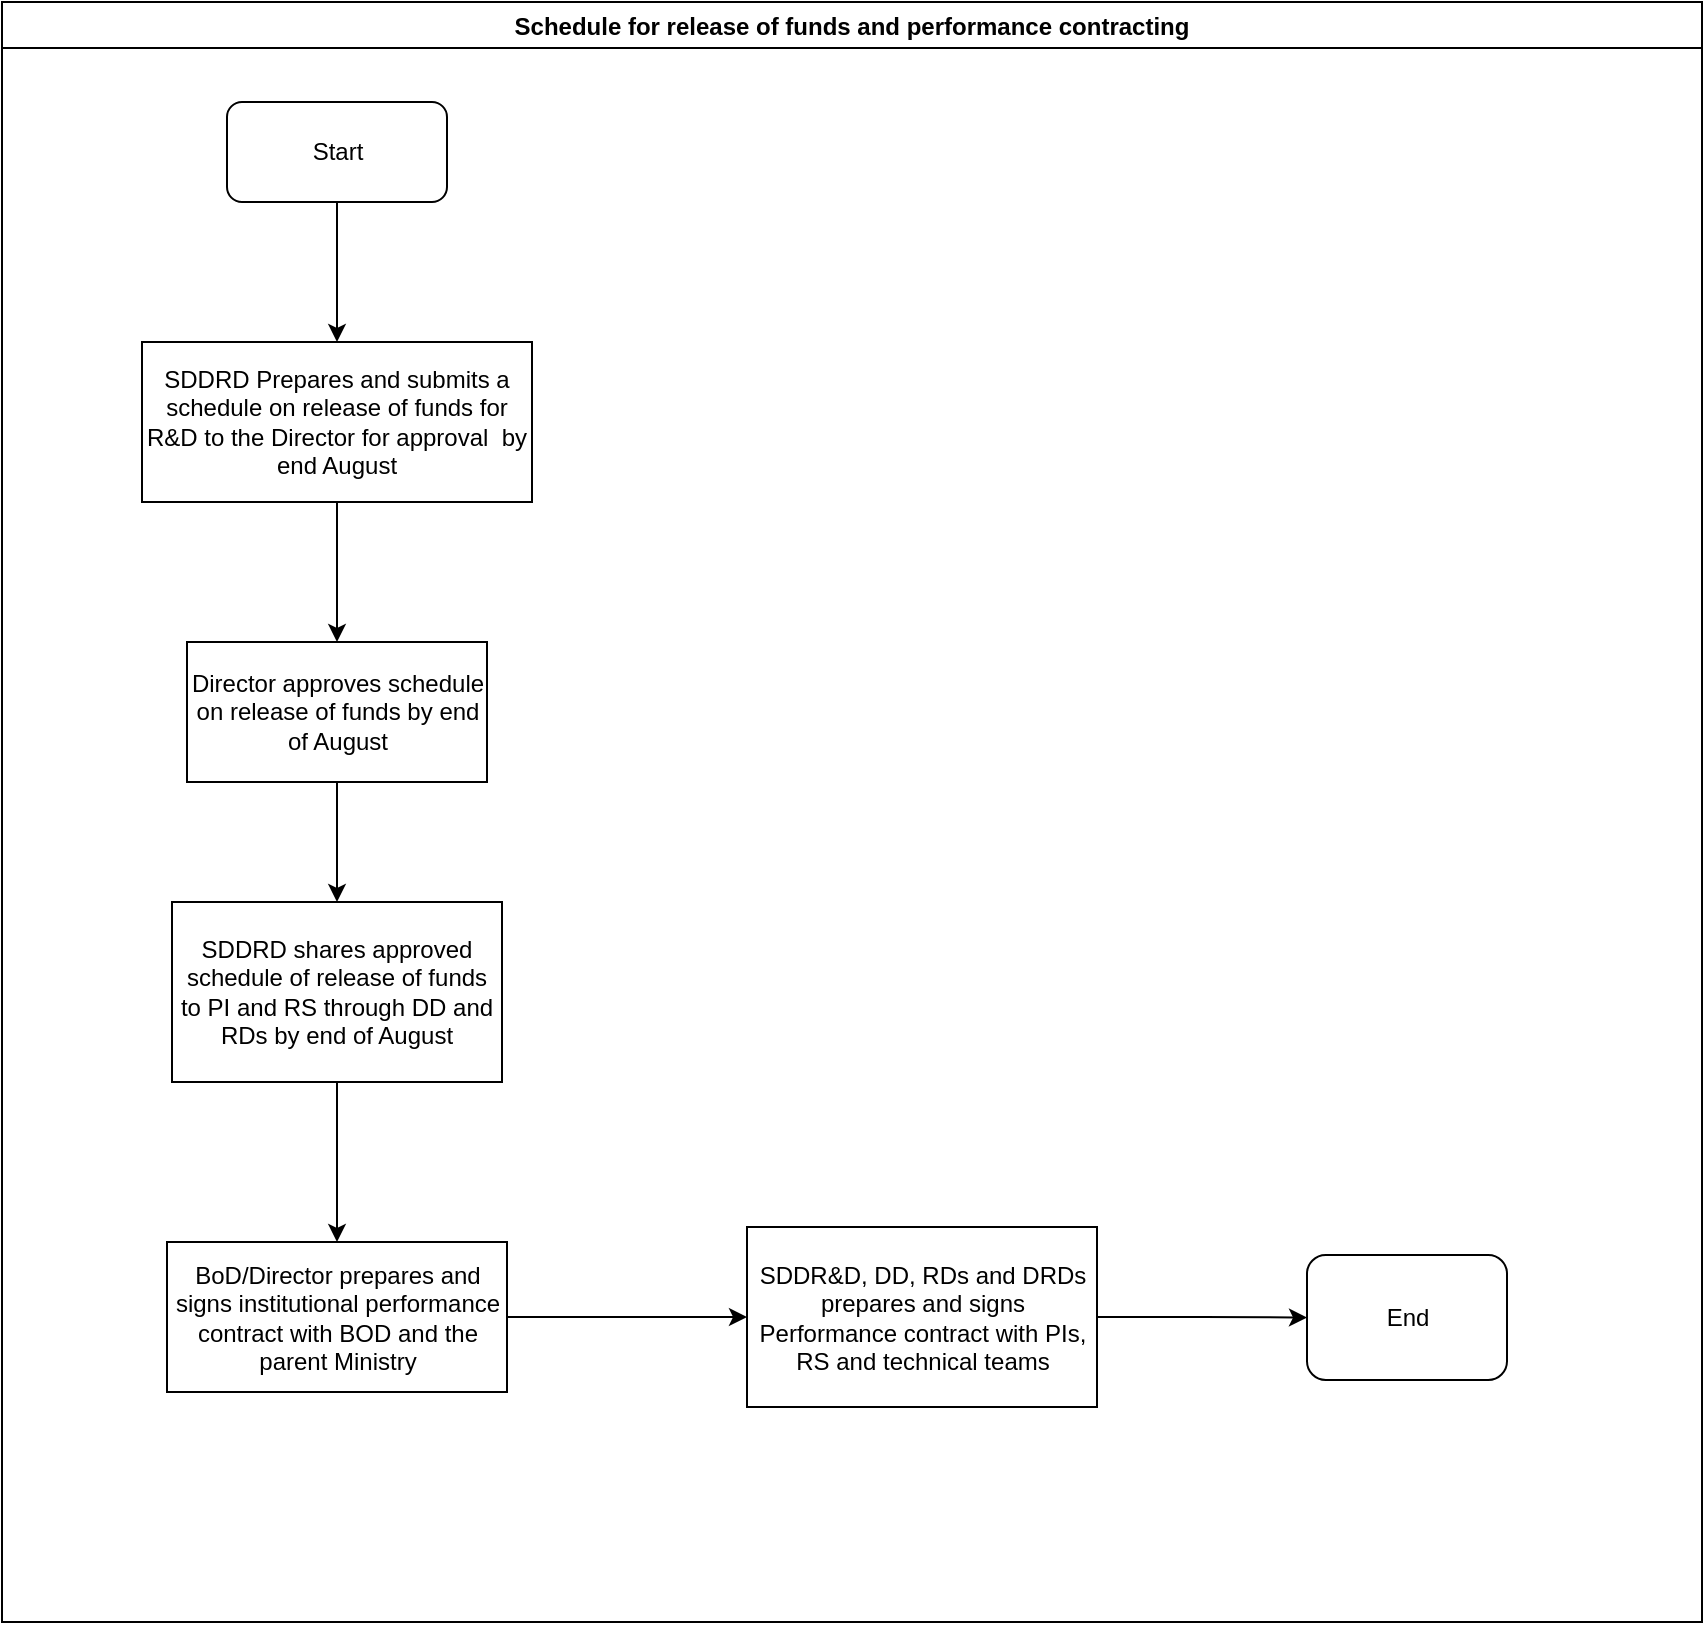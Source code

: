 <mxfile version="14.2.7" type="github">
  <diagram id="ledTK3Jc3U8G42aMWWrB" name="Page-1">
    <mxGraphModel dx="1038" dy="547" grid="1" gridSize="10" guides="1" tooltips="1" connect="1" arrows="1" fold="1" page="1" pageScale="1" pageWidth="1169" pageHeight="827" math="0" shadow="0">
      <root>
        <mxCell id="0" />
        <mxCell id="1" parent="0" />
        <mxCell id="XpzHF-PTDB18xO61Rv8e-2" value="Schedule for release of funds and performance contracting" style="swimlane;" vertex="1" parent="1">
          <mxGeometry x="10" y="10" width="850" height="810" as="geometry" />
        </mxCell>
        <mxCell id="XpzHF-PTDB18xO61Rv8e-3" value="Start" style="rounded=1;whiteSpace=wrap;html=1;" vertex="1" parent="XpzHF-PTDB18xO61Rv8e-2">
          <mxGeometry x="112.5" y="50" width="110" height="50" as="geometry" />
        </mxCell>
        <mxCell id="XpzHF-PTDB18xO61Rv8e-6" value="SDDRD Prepares and submits a schedule on release of funds for R&amp;amp;D to the Director for approval&amp;nbsp; by end August" style="rounded=0;whiteSpace=wrap;html=1;" vertex="1" parent="XpzHF-PTDB18xO61Rv8e-2">
          <mxGeometry x="70" y="170" width="195" height="80" as="geometry" />
        </mxCell>
        <mxCell id="XpzHF-PTDB18xO61Rv8e-5" value="" style="edgeStyle=orthogonalEdgeStyle;rounded=0;orthogonalLoop=1;jettySize=auto;html=1;" edge="1" parent="XpzHF-PTDB18xO61Rv8e-2" source="XpzHF-PTDB18xO61Rv8e-3" target="XpzHF-PTDB18xO61Rv8e-6">
          <mxGeometry relative="1" as="geometry">
            <mxPoint x="167.5" y="175" as="targetPoint" />
          </mxGeometry>
        </mxCell>
        <mxCell id="XpzHF-PTDB18xO61Rv8e-7" value="Director approves schedule on release of funds by end of August" style="whiteSpace=wrap;html=1;rounded=0;" vertex="1" parent="XpzHF-PTDB18xO61Rv8e-2">
          <mxGeometry x="92.5" y="320" width="150" height="70" as="geometry" />
        </mxCell>
        <mxCell id="XpzHF-PTDB18xO61Rv8e-8" value="" style="edgeStyle=orthogonalEdgeStyle;rounded=0;orthogonalLoop=1;jettySize=auto;html=1;" edge="1" parent="XpzHF-PTDB18xO61Rv8e-2" source="XpzHF-PTDB18xO61Rv8e-6" target="XpzHF-PTDB18xO61Rv8e-7">
          <mxGeometry relative="1" as="geometry" />
        </mxCell>
        <mxCell id="XpzHF-PTDB18xO61Rv8e-9" value="SDDRD shares approved schedule of release of funds to PI and RS through DD and RDs by end of August" style="whiteSpace=wrap;html=1;rounded=0;" vertex="1" parent="XpzHF-PTDB18xO61Rv8e-2">
          <mxGeometry x="85" y="450" width="165" height="90" as="geometry" />
        </mxCell>
        <mxCell id="XpzHF-PTDB18xO61Rv8e-10" value="" style="edgeStyle=orthogonalEdgeStyle;rounded=0;orthogonalLoop=1;jettySize=auto;html=1;" edge="1" parent="XpzHF-PTDB18xO61Rv8e-2" source="XpzHF-PTDB18xO61Rv8e-7" target="XpzHF-PTDB18xO61Rv8e-9">
          <mxGeometry relative="1" as="geometry" />
        </mxCell>
        <mxCell id="XpzHF-PTDB18xO61Rv8e-13" value="SDDR&amp;amp;D, DD, RDs and DRDs prepares and signs Performance contract with PIs, RS and technical teams " style="whiteSpace=wrap;html=1;rounded=0;" vertex="1" parent="XpzHF-PTDB18xO61Rv8e-2">
          <mxGeometry x="372.5" y="612.5" width="175" height="90" as="geometry" />
        </mxCell>
        <mxCell id="XpzHF-PTDB18xO61Rv8e-17" value="End" style="rounded=1;whiteSpace=wrap;html=1;" vertex="1" parent="XpzHF-PTDB18xO61Rv8e-2">
          <mxGeometry x="652.5" y="626.5" width="100" height="62.5" as="geometry" />
        </mxCell>
        <mxCell id="XpzHF-PTDB18xO61Rv8e-16" value="" style="edgeStyle=orthogonalEdgeStyle;rounded=0;orthogonalLoop=1;jettySize=auto;html=1;entryX=0;entryY=0.5;entryDx=0;entryDy=0;" edge="1" parent="XpzHF-PTDB18xO61Rv8e-2" source="XpzHF-PTDB18xO61Rv8e-13" target="XpzHF-PTDB18xO61Rv8e-17">
          <mxGeometry relative="1" as="geometry">
            <mxPoint x="655" y="657.5" as="targetPoint" />
          </mxGeometry>
        </mxCell>
        <mxCell id="XpzHF-PTDB18xO61Rv8e-14" value="" style="edgeStyle=orthogonalEdgeStyle;rounded=0;orthogonalLoop=1;jettySize=auto;html=1;" edge="1" parent="1" source="XpzHF-PTDB18xO61Rv8e-11" target="XpzHF-PTDB18xO61Rv8e-13">
          <mxGeometry relative="1" as="geometry" />
        </mxCell>
        <mxCell id="XpzHF-PTDB18xO61Rv8e-11" value="BoD/Director prepares and signs institutional performance contract with BOD and the parent Ministry " style="whiteSpace=wrap;html=1;rounded=0;" vertex="1" parent="1">
          <mxGeometry x="92.5" y="630" width="170" height="75" as="geometry" />
        </mxCell>
        <mxCell id="XpzHF-PTDB18xO61Rv8e-12" value="" style="edgeStyle=orthogonalEdgeStyle;rounded=0;orthogonalLoop=1;jettySize=auto;html=1;" edge="1" parent="1" source="XpzHF-PTDB18xO61Rv8e-9" target="XpzHF-PTDB18xO61Rv8e-11">
          <mxGeometry relative="1" as="geometry" />
        </mxCell>
      </root>
    </mxGraphModel>
  </diagram>
</mxfile>
